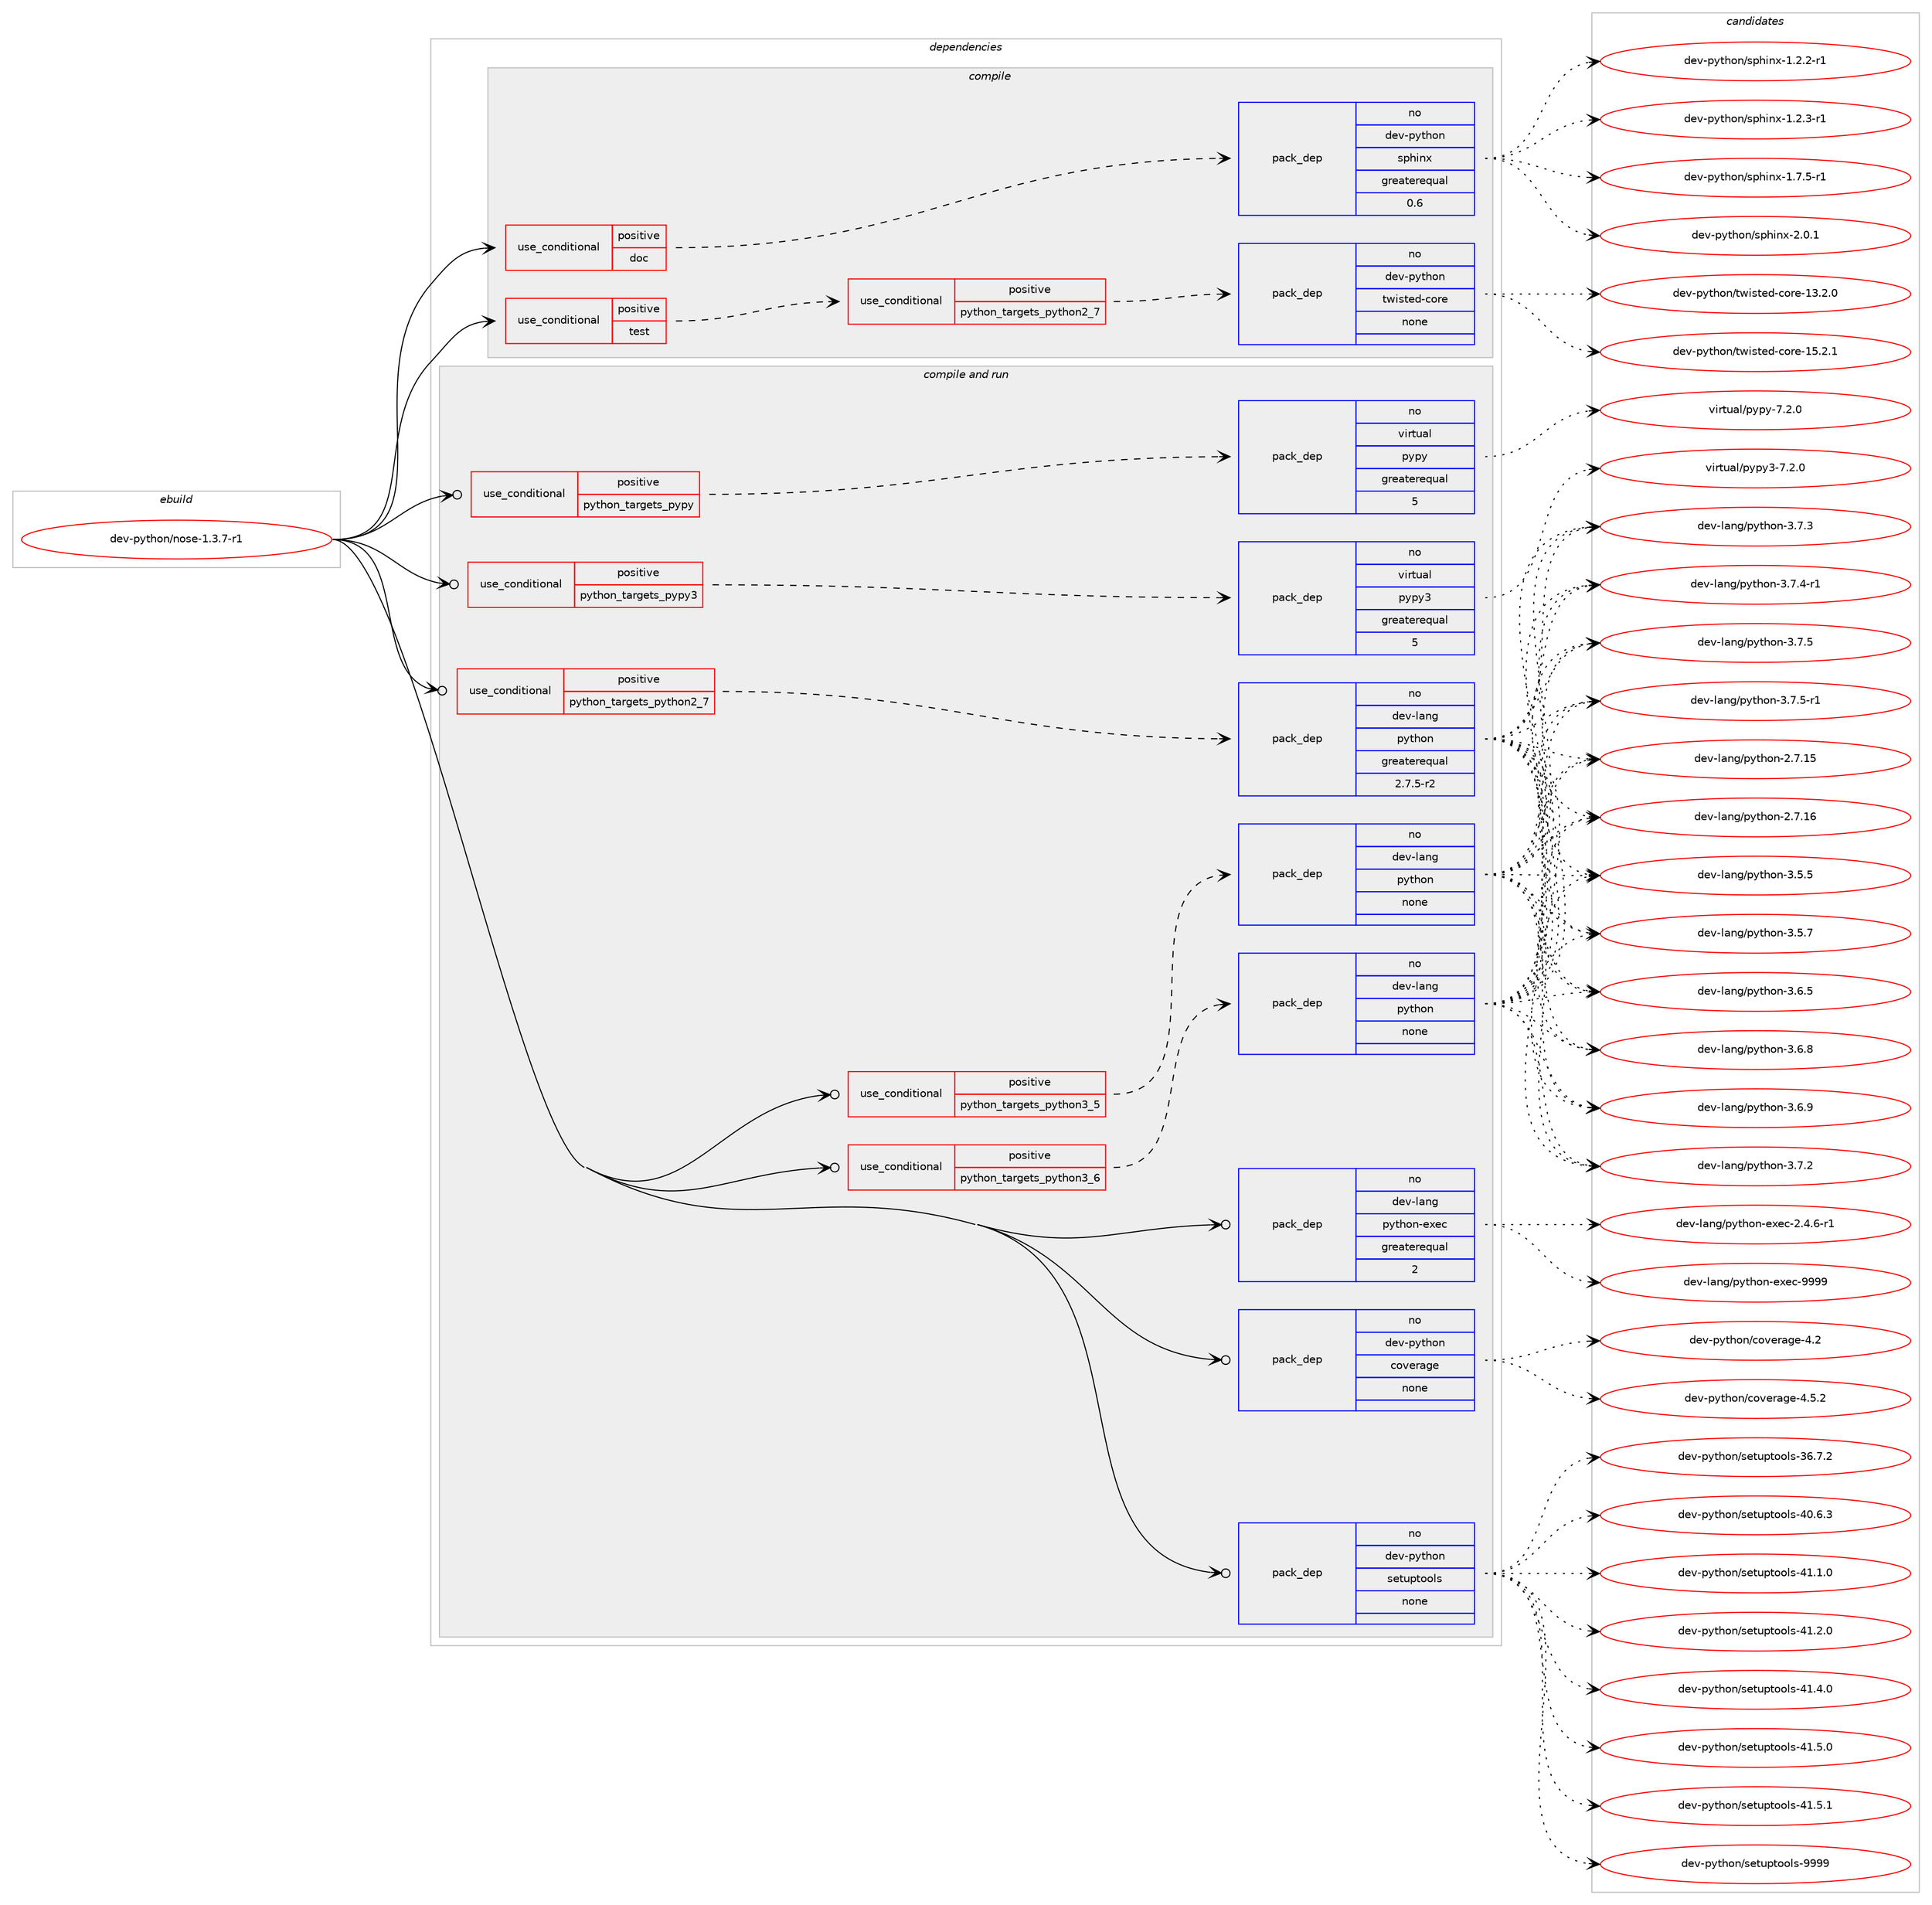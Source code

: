 digraph prolog {

# *************
# Graph options
# *************

newrank=true;
concentrate=true;
compound=true;
graph [rankdir=LR,fontname=Helvetica,fontsize=10,ranksep=1.5];#, ranksep=2.5, nodesep=0.2];
edge  [arrowhead=vee];
node  [fontname=Helvetica,fontsize=10];

# **********
# The ebuild
# **********

subgraph cluster_leftcol {
color=gray;
rank=same;
label=<<i>ebuild</i>>;
id [label="dev-python/nose-1.3.7-r1", color=red, width=4, href="../dev-python/nose-1.3.7-r1.svg"];
}

# ****************
# The dependencies
# ****************

subgraph cluster_midcol {
color=gray;
label=<<i>dependencies</i>>;
subgraph cluster_compile {
fillcolor="#eeeeee";
style=filled;
label=<<i>compile</i>>;
subgraph cond143175 {
dependency616749 [label=<<TABLE BORDER="0" CELLBORDER="1" CELLSPACING="0" CELLPADDING="4"><TR><TD ROWSPAN="3" CELLPADDING="10">use_conditional</TD></TR><TR><TD>positive</TD></TR><TR><TD>doc</TD></TR></TABLE>>, shape=none, color=red];
subgraph pack461767 {
dependency616750 [label=<<TABLE BORDER="0" CELLBORDER="1" CELLSPACING="0" CELLPADDING="4" WIDTH="220"><TR><TD ROWSPAN="6" CELLPADDING="30">pack_dep</TD></TR><TR><TD WIDTH="110">no</TD></TR><TR><TD>dev-python</TD></TR><TR><TD>sphinx</TD></TR><TR><TD>greaterequal</TD></TR><TR><TD>0.6</TD></TR></TABLE>>, shape=none, color=blue];
}
dependency616749:e -> dependency616750:w [weight=20,style="dashed",arrowhead="vee"];
}
id:e -> dependency616749:w [weight=20,style="solid",arrowhead="vee"];
subgraph cond143176 {
dependency616751 [label=<<TABLE BORDER="0" CELLBORDER="1" CELLSPACING="0" CELLPADDING="4"><TR><TD ROWSPAN="3" CELLPADDING="10">use_conditional</TD></TR><TR><TD>positive</TD></TR><TR><TD>test</TD></TR></TABLE>>, shape=none, color=red];
subgraph cond143177 {
dependency616752 [label=<<TABLE BORDER="0" CELLBORDER="1" CELLSPACING="0" CELLPADDING="4"><TR><TD ROWSPAN="3" CELLPADDING="10">use_conditional</TD></TR><TR><TD>positive</TD></TR><TR><TD>python_targets_python2_7</TD></TR></TABLE>>, shape=none, color=red];
subgraph pack461768 {
dependency616753 [label=<<TABLE BORDER="0" CELLBORDER="1" CELLSPACING="0" CELLPADDING="4" WIDTH="220"><TR><TD ROWSPAN="6" CELLPADDING="30">pack_dep</TD></TR><TR><TD WIDTH="110">no</TD></TR><TR><TD>dev-python</TD></TR><TR><TD>twisted-core</TD></TR><TR><TD>none</TD></TR><TR><TD></TD></TR></TABLE>>, shape=none, color=blue];
}
dependency616752:e -> dependency616753:w [weight=20,style="dashed",arrowhead="vee"];
}
dependency616751:e -> dependency616752:w [weight=20,style="dashed",arrowhead="vee"];
}
id:e -> dependency616751:w [weight=20,style="solid",arrowhead="vee"];
}
subgraph cluster_compileandrun {
fillcolor="#eeeeee";
style=filled;
label=<<i>compile and run</i>>;
subgraph cond143178 {
dependency616754 [label=<<TABLE BORDER="0" CELLBORDER="1" CELLSPACING="0" CELLPADDING="4"><TR><TD ROWSPAN="3" CELLPADDING="10">use_conditional</TD></TR><TR><TD>positive</TD></TR><TR><TD>python_targets_pypy</TD></TR></TABLE>>, shape=none, color=red];
subgraph pack461769 {
dependency616755 [label=<<TABLE BORDER="0" CELLBORDER="1" CELLSPACING="0" CELLPADDING="4" WIDTH="220"><TR><TD ROWSPAN="6" CELLPADDING="30">pack_dep</TD></TR><TR><TD WIDTH="110">no</TD></TR><TR><TD>virtual</TD></TR><TR><TD>pypy</TD></TR><TR><TD>greaterequal</TD></TR><TR><TD>5</TD></TR></TABLE>>, shape=none, color=blue];
}
dependency616754:e -> dependency616755:w [weight=20,style="dashed",arrowhead="vee"];
}
id:e -> dependency616754:w [weight=20,style="solid",arrowhead="odotvee"];
subgraph cond143179 {
dependency616756 [label=<<TABLE BORDER="0" CELLBORDER="1" CELLSPACING="0" CELLPADDING="4"><TR><TD ROWSPAN="3" CELLPADDING="10">use_conditional</TD></TR><TR><TD>positive</TD></TR><TR><TD>python_targets_pypy3</TD></TR></TABLE>>, shape=none, color=red];
subgraph pack461770 {
dependency616757 [label=<<TABLE BORDER="0" CELLBORDER="1" CELLSPACING="0" CELLPADDING="4" WIDTH="220"><TR><TD ROWSPAN="6" CELLPADDING="30">pack_dep</TD></TR><TR><TD WIDTH="110">no</TD></TR><TR><TD>virtual</TD></TR><TR><TD>pypy3</TD></TR><TR><TD>greaterequal</TD></TR><TR><TD>5</TD></TR></TABLE>>, shape=none, color=blue];
}
dependency616756:e -> dependency616757:w [weight=20,style="dashed",arrowhead="vee"];
}
id:e -> dependency616756:w [weight=20,style="solid",arrowhead="odotvee"];
subgraph cond143180 {
dependency616758 [label=<<TABLE BORDER="0" CELLBORDER="1" CELLSPACING="0" CELLPADDING="4"><TR><TD ROWSPAN="3" CELLPADDING="10">use_conditional</TD></TR><TR><TD>positive</TD></TR><TR><TD>python_targets_python2_7</TD></TR></TABLE>>, shape=none, color=red];
subgraph pack461771 {
dependency616759 [label=<<TABLE BORDER="0" CELLBORDER="1" CELLSPACING="0" CELLPADDING="4" WIDTH="220"><TR><TD ROWSPAN="6" CELLPADDING="30">pack_dep</TD></TR><TR><TD WIDTH="110">no</TD></TR><TR><TD>dev-lang</TD></TR><TR><TD>python</TD></TR><TR><TD>greaterequal</TD></TR><TR><TD>2.7.5-r2</TD></TR></TABLE>>, shape=none, color=blue];
}
dependency616758:e -> dependency616759:w [weight=20,style="dashed",arrowhead="vee"];
}
id:e -> dependency616758:w [weight=20,style="solid",arrowhead="odotvee"];
subgraph cond143181 {
dependency616760 [label=<<TABLE BORDER="0" CELLBORDER="1" CELLSPACING="0" CELLPADDING="4"><TR><TD ROWSPAN="3" CELLPADDING="10">use_conditional</TD></TR><TR><TD>positive</TD></TR><TR><TD>python_targets_python3_5</TD></TR></TABLE>>, shape=none, color=red];
subgraph pack461772 {
dependency616761 [label=<<TABLE BORDER="0" CELLBORDER="1" CELLSPACING="0" CELLPADDING="4" WIDTH="220"><TR><TD ROWSPAN="6" CELLPADDING="30">pack_dep</TD></TR><TR><TD WIDTH="110">no</TD></TR><TR><TD>dev-lang</TD></TR><TR><TD>python</TD></TR><TR><TD>none</TD></TR><TR><TD></TD></TR></TABLE>>, shape=none, color=blue];
}
dependency616760:e -> dependency616761:w [weight=20,style="dashed",arrowhead="vee"];
}
id:e -> dependency616760:w [weight=20,style="solid",arrowhead="odotvee"];
subgraph cond143182 {
dependency616762 [label=<<TABLE BORDER="0" CELLBORDER="1" CELLSPACING="0" CELLPADDING="4"><TR><TD ROWSPAN="3" CELLPADDING="10">use_conditional</TD></TR><TR><TD>positive</TD></TR><TR><TD>python_targets_python3_6</TD></TR></TABLE>>, shape=none, color=red];
subgraph pack461773 {
dependency616763 [label=<<TABLE BORDER="0" CELLBORDER="1" CELLSPACING="0" CELLPADDING="4" WIDTH="220"><TR><TD ROWSPAN="6" CELLPADDING="30">pack_dep</TD></TR><TR><TD WIDTH="110">no</TD></TR><TR><TD>dev-lang</TD></TR><TR><TD>python</TD></TR><TR><TD>none</TD></TR><TR><TD></TD></TR></TABLE>>, shape=none, color=blue];
}
dependency616762:e -> dependency616763:w [weight=20,style="dashed",arrowhead="vee"];
}
id:e -> dependency616762:w [weight=20,style="solid",arrowhead="odotvee"];
subgraph pack461774 {
dependency616764 [label=<<TABLE BORDER="0" CELLBORDER="1" CELLSPACING="0" CELLPADDING="4" WIDTH="220"><TR><TD ROWSPAN="6" CELLPADDING="30">pack_dep</TD></TR><TR><TD WIDTH="110">no</TD></TR><TR><TD>dev-lang</TD></TR><TR><TD>python-exec</TD></TR><TR><TD>greaterequal</TD></TR><TR><TD>2</TD></TR></TABLE>>, shape=none, color=blue];
}
id:e -> dependency616764:w [weight=20,style="solid",arrowhead="odotvee"];
subgraph pack461775 {
dependency616765 [label=<<TABLE BORDER="0" CELLBORDER="1" CELLSPACING="0" CELLPADDING="4" WIDTH="220"><TR><TD ROWSPAN="6" CELLPADDING="30">pack_dep</TD></TR><TR><TD WIDTH="110">no</TD></TR><TR><TD>dev-python</TD></TR><TR><TD>coverage</TD></TR><TR><TD>none</TD></TR><TR><TD></TD></TR></TABLE>>, shape=none, color=blue];
}
id:e -> dependency616765:w [weight=20,style="solid",arrowhead="odotvee"];
subgraph pack461776 {
dependency616766 [label=<<TABLE BORDER="0" CELLBORDER="1" CELLSPACING="0" CELLPADDING="4" WIDTH="220"><TR><TD ROWSPAN="6" CELLPADDING="30">pack_dep</TD></TR><TR><TD WIDTH="110">no</TD></TR><TR><TD>dev-python</TD></TR><TR><TD>setuptools</TD></TR><TR><TD>none</TD></TR><TR><TD></TD></TR></TABLE>>, shape=none, color=blue];
}
id:e -> dependency616766:w [weight=20,style="solid",arrowhead="odotvee"];
}
subgraph cluster_run {
fillcolor="#eeeeee";
style=filled;
label=<<i>run</i>>;
}
}

# **************
# The candidates
# **************

subgraph cluster_choices {
rank=same;
color=gray;
label=<<i>candidates</i>>;

subgraph choice461767 {
color=black;
nodesep=1;
choice10010111845112121116104111110471151121041051101204549465046504511449 [label="dev-python/sphinx-1.2.2-r1", color=red, width=4,href="../dev-python/sphinx-1.2.2-r1.svg"];
choice10010111845112121116104111110471151121041051101204549465046514511449 [label="dev-python/sphinx-1.2.3-r1", color=red, width=4,href="../dev-python/sphinx-1.2.3-r1.svg"];
choice10010111845112121116104111110471151121041051101204549465546534511449 [label="dev-python/sphinx-1.7.5-r1", color=red, width=4,href="../dev-python/sphinx-1.7.5-r1.svg"];
choice1001011184511212111610411111047115112104105110120455046484649 [label="dev-python/sphinx-2.0.1", color=red, width=4,href="../dev-python/sphinx-2.0.1.svg"];
dependency616750:e -> choice10010111845112121116104111110471151121041051101204549465046504511449:w [style=dotted,weight="100"];
dependency616750:e -> choice10010111845112121116104111110471151121041051101204549465046514511449:w [style=dotted,weight="100"];
dependency616750:e -> choice10010111845112121116104111110471151121041051101204549465546534511449:w [style=dotted,weight="100"];
dependency616750:e -> choice1001011184511212111610411111047115112104105110120455046484649:w [style=dotted,weight="100"];
}
subgraph choice461768 {
color=black;
nodesep=1;
choice1001011184511212111610411111047116119105115116101100459911111410145495146504648 [label="dev-python/twisted-core-13.2.0", color=red, width=4,href="../dev-python/twisted-core-13.2.0.svg"];
choice1001011184511212111610411111047116119105115116101100459911111410145495346504649 [label="dev-python/twisted-core-15.2.1", color=red, width=4,href="../dev-python/twisted-core-15.2.1.svg"];
dependency616753:e -> choice1001011184511212111610411111047116119105115116101100459911111410145495146504648:w [style=dotted,weight="100"];
dependency616753:e -> choice1001011184511212111610411111047116119105115116101100459911111410145495346504649:w [style=dotted,weight="100"];
}
subgraph choice461769 {
color=black;
nodesep=1;
choice1181051141161179710847112121112121455546504648 [label="virtual/pypy-7.2.0", color=red, width=4,href="../virtual/pypy-7.2.0.svg"];
dependency616755:e -> choice1181051141161179710847112121112121455546504648:w [style=dotted,weight="100"];
}
subgraph choice461770 {
color=black;
nodesep=1;
choice118105114116117971084711212111212151455546504648 [label="virtual/pypy3-7.2.0", color=red, width=4,href="../virtual/pypy3-7.2.0.svg"];
dependency616757:e -> choice118105114116117971084711212111212151455546504648:w [style=dotted,weight="100"];
}
subgraph choice461771 {
color=black;
nodesep=1;
choice10010111845108971101034711212111610411111045504655464953 [label="dev-lang/python-2.7.15", color=red, width=4,href="../dev-lang/python-2.7.15.svg"];
choice10010111845108971101034711212111610411111045504655464954 [label="dev-lang/python-2.7.16", color=red, width=4,href="../dev-lang/python-2.7.16.svg"];
choice100101118451089711010347112121116104111110455146534653 [label="dev-lang/python-3.5.5", color=red, width=4,href="../dev-lang/python-3.5.5.svg"];
choice100101118451089711010347112121116104111110455146534655 [label="dev-lang/python-3.5.7", color=red, width=4,href="../dev-lang/python-3.5.7.svg"];
choice100101118451089711010347112121116104111110455146544653 [label="dev-lang/python-3.6.5", color=red, width=4,href="../dev-lang/python-3.6.5.svg"];
choice100101118451089711010347112121116104111110455146544656 [label="dev-lang/python-3.6.8", color=red, width=4,href="../dev-lang/python-3.6.8.svg"];
choice100101118451089711010347112121116104111110455146544657 [label="dev-lang/python-3.6.9", color=red, width=4,href="../dev-lang/python-3.6.9.svg"];
choice100101118451089711010347112121116104111110455146554650 [label="dev-lang/python-3.7.2", color=red, width=4,href="../dev-lang/python-3.7.2.svg"];
choice100101118451089711010347112121116104111110455146554651 [label="dev-lang/python-3.7.3", color=red, width=4,href="../dev-lang/python-3.7.3.svg"];
choice1001011184510897110103471121211161041111104551465546524511449 [label="dev-lang/python-3.7.4-r1", color=red, width=4,href="../dev-lang/python-3.7.4-r1.svg"];
choice100101118451089711010347112121116104111110455146554653 [label="dev-lang/python-3.7.5", color=red, width=4,href="../dev-lang/python-3.7.5.svg"];
choice1001011184510897110103471121211161041111104551465546534511449 [label="dev-lang/python-3.7.5-r1", color=red, width=4,href="../dev-lang/python-3.7.5-r1.svg"];
dependency616759:e -> choice10010111845108971101034711212111610411111045504655464953:w [style=dotted,weight="100"];
dependency616759:e -> choice10010111845108971101034711212111610411111045504655464954:w [style=dotted,weight="100"];
dependency616759:e -> choice100101118451089711010347112121116104111110455146534653:w [style=dotted,weight="100"];
dependency616759:e -> choice100101118451089711010347112121116104111110455146534655:w [style=dotted,weight="100"];
dependency616759:e -> choice100101118451089711010347112121116104111110455146544653:w [style=dotted,weight="100"];
dependency616759:e -> choice100101118451089711010347112121116104111110455146544656:w [style=dotted,weight="100"];
dependency616759:e -> choice100101118451089711010347112121116104111110455146544657:w [style=dotted,weight="100"];
dependency616759:e -> choice100101118451089711010347112121116104111110455146554650:w [style=dotted,weight="100"];
dependency616759:e -> choice100101118451089711010347112121116104111110455146554651:w [style=dotted,weight="100"];
dependency616759:e -> choice1001011184510897110103471121211161041111104551465546524511449:w [style=dotted,weight="100"];
dependency616759:e -> choice100101118451089711010347112121116104111110455146554653:w [style=dotted,weight="100"];
dependency616759:e -> choice1001011184510897110103471121211161041111104551465546534511449:w [style=dotted,weight="100"];
}
subgraph choice461772 {
color=black;
nodesep=1;
choice10010111845108971101034711212111610411111045504655464953 [label="dev-lang/python-2.7.15", color=red, width=4,href="../dev-lang/python-2.7.15.svg"];
choice10010111845108971101034711212111610411111045504655464954 [label="dev-lang/python-2.7.16", color=red, width=4,href="../dev-lang/python-2.7.16.svg"];
choice100101118451089711010347112121116104111110455146534653 [label="dev-lang/python-3.5.5", color=red, width=4,href="../dev-lang/python-3.5.5.svg"];
choice100101118451089711010347112121116104111110455146534655 [label="dev-lang/python-3.5.7", color=red, width=4,href="../dev-lang/python-3.5.7.svg"];
choice100101118451089711010347112121116104111110455146544653 [label="dev-lang/python-3.6.5", color=red, width=4,href="../dev-lang/python-3.6.5.svg"];
choice100101118451089711010347112121116104111110455146544656 [label="dev-lang/python-3.6.8", color=red, width=4,href="../dev-lang/python-3.6.8.svg"];
choice100101118451089711010347112121116104111110455146544657 [label="dev-lang/python-3.6.9", color=red, width=4,href="../dev-lang/python-3.6.9.svg"];
choice100101118451089711010347112121116104111110455146554650 [label="dev-lang/python-3.7.2", color=red, width=4,href="../dev-lang/python-3.7.2.svg"];
choice100101118451089711010347112121116104111110455146554651 [label="dev-lang/python-3.7.3", color=red, width=4,href="../dev-lang/python-3.7.3.svg"];
choice1001011184510897110103471121211161041111104551465546524511449 [label="dev-lang/python-3.7.4-r1", color=red, width=4,href="../dev-lang/python-3.7.4-r1.svg"];
choice100101118451089711010347112121116104111110455146554653 [label="dev-lang/python-3.7.5", color=red, width=4,href="../dev-lang/python-3.7.5.svg"];
choice1001011184510897110103471121211161041111104551465546534511449 [label="dev-lang/python-3.7.5-r1", color=red, width=4,href="../dev-lang/python-3.7.5-r1.svg"];
dependency616761:e -> choice10010111845108971101034711212111610411111045504655464953:w [style=dotted,weight="100"];
dependency616761:e -> choice10010111845108971101034711212111610411111045504655464954:w [style=dotted,weight="100"];
dependency616761:e -> choice100101118451089711010347112121116104111110455146534653:w [style=dotted,weight="100"];
dependency616761:e -> choice100101118451089711010347112121116104111110455146534655:w [style=dotted,weight="100"];
dependency616761:e -> choice100101118451089711010347112121116104111110455146544653:w [style=dotted,weight="100"];
dependency616761:e -> choice100101118451089711010347112121116104111110455146544656:w [style=dotted,weight="100"];
dependency616761:e -> choice100101118451089711010347112121116104111110455146544657:w [style=dotted,weight="100"];
dependency616761:e -> choice100101118451089711010347112121116104111110455146554650:w [style=dotted,weight="100"];
dependency616761:e -> choice100101118451089711010347112121116104111110455146554651:w [style=dotted,weight="100"];
dependency616761:e -> choice1001011184510897110103471121211161041111104551465546524511449:w [style=dotted,weight="100"];
dependency616761:e -> choice100101118451089711010347112121116104111110455146554653:w [style=dotted,weight="100"];
dependency616761:e -> choice1001011184510897110103471121211161041111104551465546534511449:w [style=dotted,weight="100"];
}
subgraph choice461773 {
color=black;
nodesep=1;
choice10010111845108971101034711212111610411111045504655464953 [label="dev-lang/python-2.7.15", color=red, width=4,href="../dev-lang/python-2.7.15.svg"];
choice10010111845108971101034711212111610411111045504655464954 [label="dev-lang/python-2.7.16", color=red, width=4,href="../dev-lang/python-2.7.16.svg"];
choice100101118451089711010347112121116104111110455146534653 [label="dev-lang/python-3.5.5", color=red, width=4,href="../dev-lang/python-3.5.5.svg"];
choice100101118451089711010347112121116104111110455146534655 [label="dev-lang/python-3.5.7", color=red, width=4,href="../dev-lang/python-3.5.7.svg"];
choice100101118451089711010347112121116104111110455146544653 [label="dev-lang/python-3.6.5", color=red, width=4,href="../dev-lang/python-3.6.5.svg"];
choice100101118451089711010347112121116104111110455146544656 [label="dev-lang/python-3.6.8", color=red, width=4,href="../dev-lang/python-3.6.8.svg"];
choice100101118451089711010347112121116104111110455146544657 [label="dev-lang/python-3.6.9", color=red, width=4,href="../dev-lang/python-3.6.9.svg"];
choice100101118451089711010347112121116104111110455146554650 [label="dev-lang/python-3.7.2", color=red, width=4,href="../dev-lang/python-3.7.2.svg"];
choice100101118451089711010347112121116104111110455146554651 [label="dev-lang/python-3.7.3", color=red, width=4,href="../dev-lang/python-3.7.3.svg"];
choice1001011184510897110103471121211161041111104551465546524511449 [label="dev-lang/python-3.7.4-r1", color=red, width=4,href="../dev-lang/python-3.7.4-r1.svg"];
choice100101118451089711010347112121116104111110455146554653 [label="dev-lang/python-3.7.5", color=red, width=4,href="../dev-lang/python-3.7.5.svg"];
choice1001011184510897110103471121211161041111104551465546534511449 [label="dev-lang/python-3.7.5-r1", color=red, width=4,href="../dev-lang/python-3.7.5-r1.svg"];
dependency616763:e -> choice10010111845108971101034711212111610411111045504655464953:w [style=dotted,weight="100"];
dependency616763:e -> choice10010111845108971101034711212111610411111045504655464954:w [style=dotted,weight="100"];
dependency616763:e -> choice100101118451089711010347112121116104111110455146534653:w [style=dotted,weight="100"];
dependency616763:e -> choice100101118451089711010347112121116104111110455146534655:w [style=dotted,weight="100"];
dependency616763:e -> choice100101118451089711010347112121116104111110455146544653:w [style=dotted,weight="100"];
dependency616763:e -> choice100101118451089711010347112121116104111110455146544656:w [style=dotted,weight="100"];
dependency616763:e -> choice100101118451089711010347112121116104111110455146544657:w [style=dotted,weight="100"];
dependency616763:e -> choice100101118451089711010347112121116104111110455146554650:w [style=dotted,weight="100"];
dependency616763:e -> choice100101118451089711010347112121116104111110455146554651:w [style=dotted,weight="100"];
dependency616763:e -> choice1001011184510897110103471121211161041111104551465546524511449:w [style=dotted,weight="100"];
dependency616763:e -> choice100101118451089711010347112121116104111110455146554653:w [style=dotted,weight="100"];
dependency616763:e -> choice1001011184510897110103471121211161041111104551465546534511449:w [style=dotted,weight="100"];
}
subgraph choice461774 {
color=black;
nodesep=1;
choice10010111845108971101034711212111610411111045101120101994550465246544511449 [label="dev-lang/python-exec-2.4.6-r1", color=red, width=4,href="../dev-lang/python-exec-2.4.6-r1.svg"];
choice10010111845108971101034711212111610411111045101120101994557575757 [label="dev-lang/python-exec-9999", color=red, width=4,href="../dev-lang/python-exec-9999.svg"];
dependency616764:e -> choice10010111845108971101034711212111610411111045101120101994550465246544511449:w [style=dotted,weight="100"];
dependency616764:e -> choice10010111845108971101034711212111610411111045101120101994557575757:w [style=dotted,weight="100"];
}
subgraph choice461775 {
color=black;
nodesep=1;
choice1001011184511212111610411111047991111181011149710310145524650 [label="dev-python/coverage-4.2", color=red, width=4,href="../dev-python/coverage-4.2.svg"];
choice10010111845112121116104111110479911111810111497103101455246534650 [label="dev-python/coverage-4.5.2", color=red, width=4,href="../dev-python/coverage-4.5.2.svg"];
dependency616765:e -> choice1001011184511212111610411111047991111181011149710310145524650:w [style=dotted,weight="100"];
dependency616765:e -> choice10010111845112121116104111110479911111810111497103101455246534650:w [style=dotted,weight="100"];
}
subgraph choice461776 {
color=black;
nodesep=1;
choice100101118451121211161041111104711510111611711211611111110811545515446554650 [label="dev-python/setuptools-36.7.2", color=red, width=4,href="../dev-python/setuptools-36.7.2.svg"];
choice100101118451121211161041111104711510111611711211611111110811545524846544651 [label="dev-python/setuptools-40.6.3", color=red, width=4,href="../dev-python/setuptools-40.6.3.svg"];
choice100101118451121211161041111104711510111611711211611111110811545524946494648 [label="dev-python/setuptools-41.1.0", color=red, width=4,href="../dev-python/setuptools-41.1.0.svg"];
choice100101118451121211161041111104711510111611711211611111110811545524946504648 [label="dev-python/setuptools-41.2.0", color=red, width=4,href="../dev-python/setuptools-41.2.0.svg"];
choice100101118451121211161041111104711510111611711211611111110811545524946524648 [label="dev-python/setuptools-41.4.0", color=red, width=4,href="../dev-python/setuptools-41.4.0.svg"];
choice100101118451121211161041111104711510111611711211611111110811545524946534648 [label="dev-python/setuptools-41.5.0", color=red, width=4,href="../dev-python/setuptools-41.5.0.svg"];
choice100101118451121211161041111104711510111611711211611111110811545524946534649 [label="dev-python/setuptools-41.5.1", color=red, width=4,href="../dev-python/setuptools-41.5.1.svg"];
choice10010111845112121116104111110471151011161171121161111111081154557575757 [label="dev-python/setuptools-9999", color=red, width=4,href="../dev-python/setuptools-9999.svg"];
dependency616766:e -> choice100101118451121211161041111104711510111611711211611111110811545515446554650:w [style=dotted,weight="100"];
dependency616766:e -> choice100101118451121211161041111104711510111611711211611111110811545524846544651:w [style=dotted,weight="100"];
dependency616766:e -> choice100101118451121211161041111104711510111611711211611111110811545524946494648:w [style=dotted,weight="100"];
dependency616766:e -> choice100101118451121211161041111104711510111611711211611111110811545524946504648:w [style=dotted,weight="100"];
dependency616766:e -> choice100101118451121211161041111104711510111611711211611111110811545524946524648:w [style=dotted,weight="100"];
dependency616766:e -> choice100101118451121211161041111104711510111611711211611111110811545524946534648:w [style=dotted,weight="100"];
dependency616766:e -> choice100101118451121211161041111104711510111611711211611111110811545524946534649:w [style=dotted,weight="100"];
dependency616766:e -> choice10010111845112121116104111110471151011161171121161111111081154557575757:w [style=dotted,weight="100"];
}
}

}
